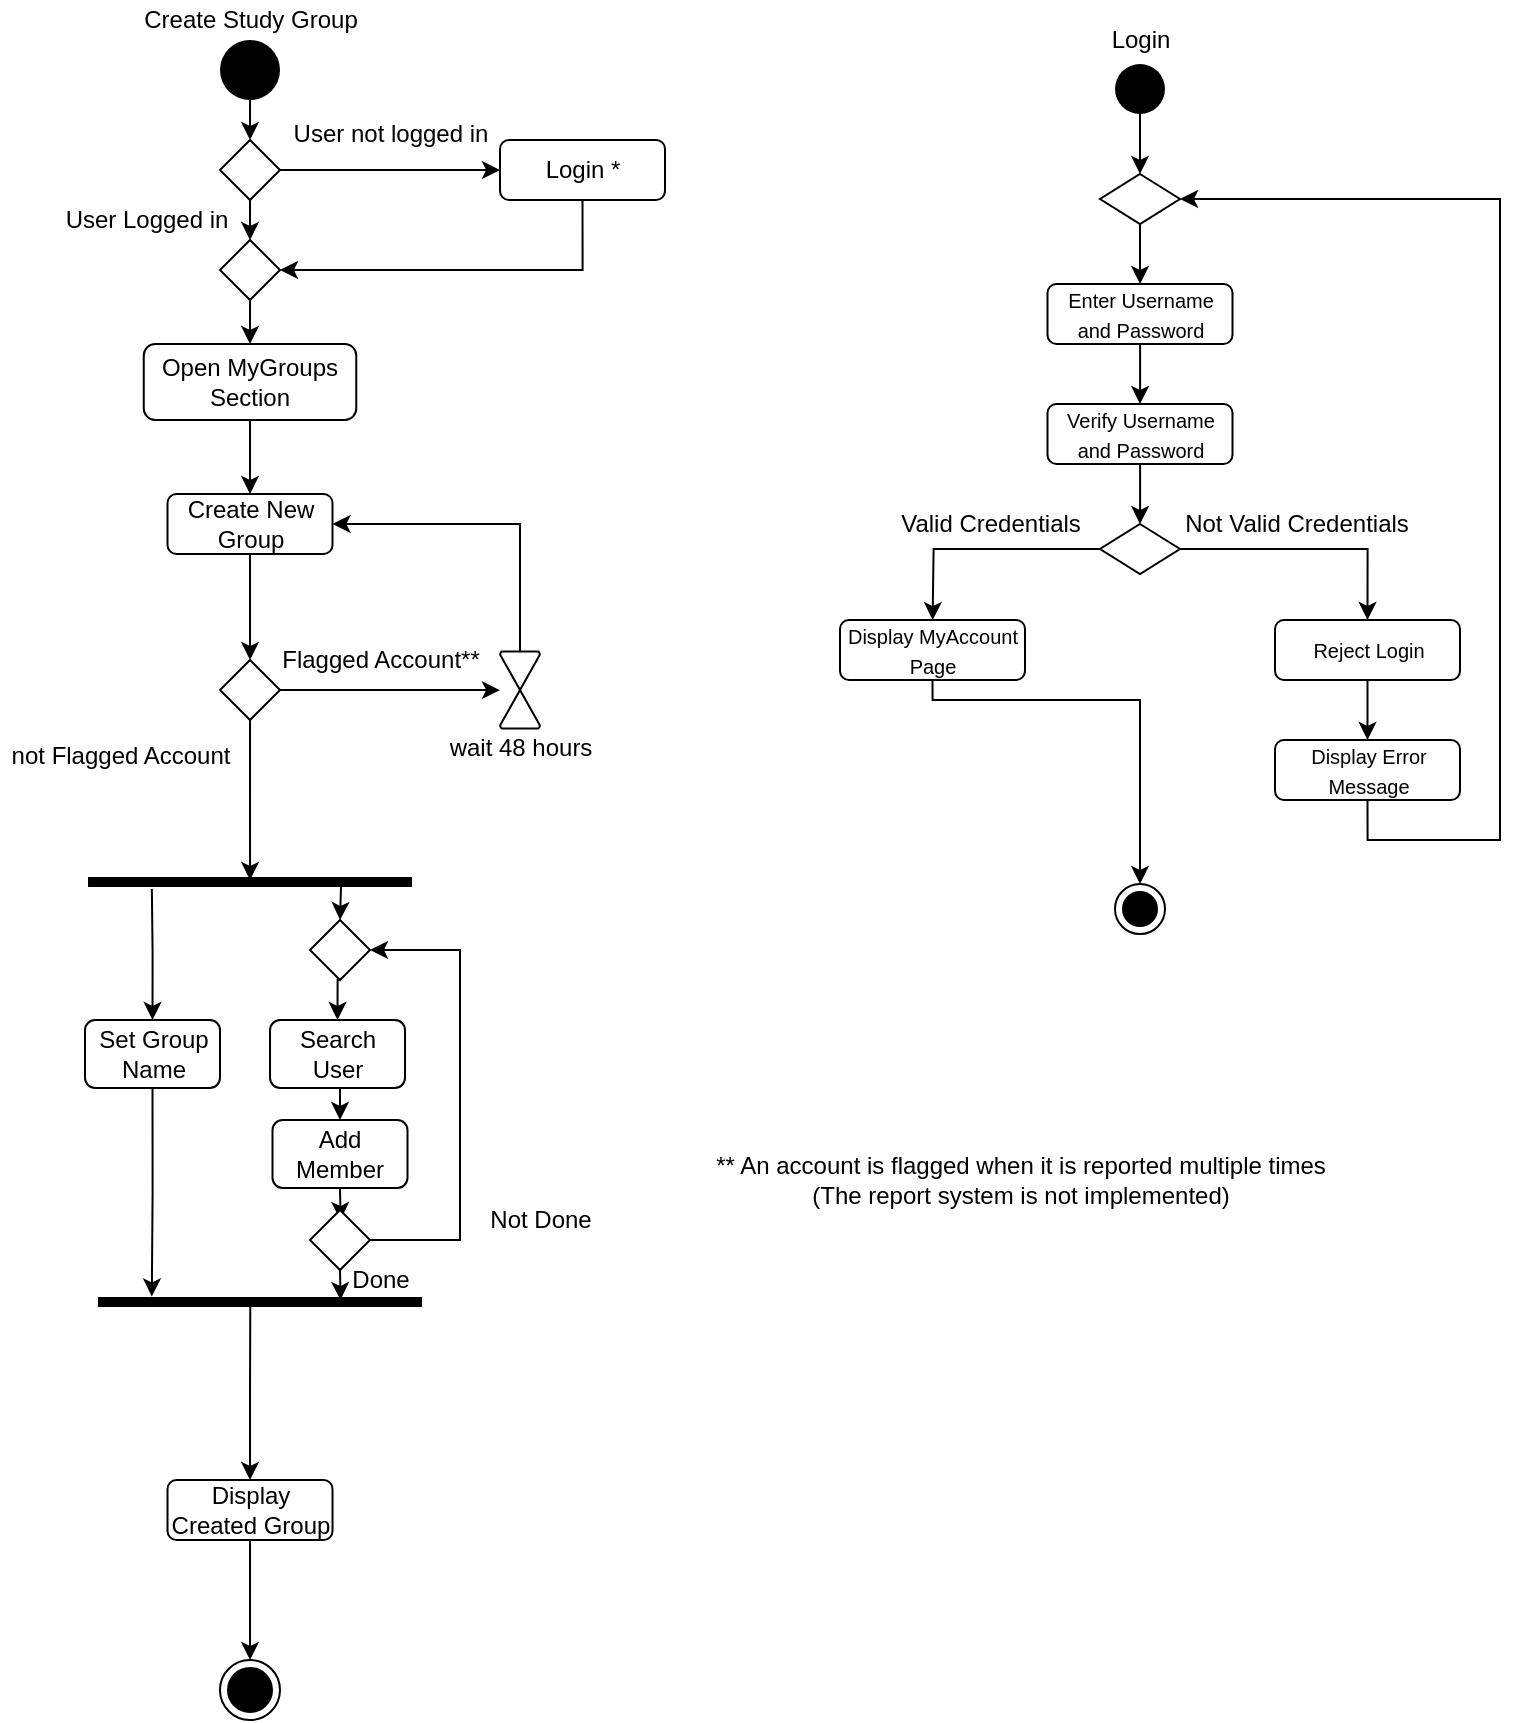 <mxfile version="14.3.1" type="github">
  <diagram id="r82NWTovZ3MH9WTUeBnZ" name="Page-1">
    <mxGraphModel dx="1635" dy="877" grid="1" gridSize="10" guides="1" tooltips="1" connect="1" arrows="1" fold="1" page="1" pageScale="1" pageWidth="827" pageHeight="1169" math="0" shadow="0">
      <root>
        <mxCell id="0" />
        <mxCell id="1" parent="0" />
        <mxCell id="fEHq1KyTzJvmrnyY4-3l-3" style="edgeStyle=orthogonalEdgeStyle;rounded=0;orthogonalLoop=1;jettySize=auto;html=1;exitX=0.5;exitY=1;exitDx=0;exitDy=0;entryX=0.5;entryY=0;entryDx=0;entryDy=0;" parent="1" source="puOc4fWGk2opNbul8G5w-1" target="fEHq1KyTzJvmrnyY4-3l-2" edge="1">
          <mxGeometry relative="1" as="geometry" />
        </mxCell>
        <mxCell id="puOc4fWGk2opNbul8G5w-1" value="" style="ellipse;fillColor=#000000;strokeColor=none;" parent="1" vertex="1">
          <mxGeometry x="160" y="50" width="30" height="30" as="geometry" />
        </mxCell>
        <mxCell id="puOc4fWGk2opNbul8G5w-2" value="Create Study Group" style="text;html=1;align=center;verticalAlign=middle;resizable=0;points=[];autosize=1;" parent="1" vertex="1">
          <mxGeometry x="115" y="30" width="120" height="20" as="geometry" />
        </mxCell>
        <mxCell id="puOc4fWGk2opNbul8G5w-5" style="edgeStyle=orthogonalEdgeStyle;rounded=0;orthogonalLoop=1;jettySize=auto;html=1;entryX=0.5;entryY=0;entryDx=0;entryDy=0;entryPerimeter=0;" parent="1" source="puOc4fWGk2opNbul8G5w-6" target="puOc4fWGk2opNbul8G5w-8" edge="1">
          <mxGeometry relative="1" as="geometry" />
        </mxCell>
        <mxCell id="puOc4fWGk2opNbul8G5w-6" value="" style="ellipse;fillColor=#000000;strokeColor=none;" parent="1" vertex="1">
          <mxGeometry x="607.5" y="62" width="25" height="25" as="geometry" />
        </mxCell>
        <mxCell id="puOc4fWGk2opNbul8G5w-7" style="edgeStyle=orthogonalEdgeStyle;rounded=0;orthogonalLoop=1;jettySize=auto;html=1;" parent="1" source="puOc4fWGk2opNbul8G5w-8" target="puOc4fWGk2opNbul8G5w-10" edge="1">
          <mxGeometry relative="1" as="geometry" />
        </mxCell>
        <mxCell id="puOc4fWGk2opNbul8G5w-8" value="" style="strokeWidth=1;html=1;shape=mxgraph.flowchart.decision;whiteSpace=wrap;fillColor=#ffffff;" parent="1" vertex="1">
          <mxGeometry x="600" y="117" width="40" height="25" as="geometry" />
        </mxCell>
        <mxCell id="puOc4fWGk2opNbul8G5w-9" style="edgeStyle=orthogonalEdgeStyle;rounded=0;orthogonalLoop=1;jettySize=auto;html=1;entryX=0.5;entryY=0;entryDx=0;entryDy=0;" parent="1" source="puOc4fWGk2opNbul8G5w-10" target="puOc4fWGk2opNbul8G5w-13" edge="1">
          <mxGeometry relative="1" as="geometry" />
        </mxCell>
        <mxCell id="puOc4fWGk2opNbul8G5w-10" value="&lt;span style=&quot;font-size: 10px&quot;&gt;Enter Username and Password&lt;/span&gt;" style="rounded=1;whiteSpace=wrap;html=1;strokeWidth=1;" parent="1" vertex="1">
          <mxGeometry x="573.75" y="172" width="92.5" height="30" as="geometry" />
        </mxCell>
        <mxCell id="puOc4fWGk2opNbul8G5w-11" value="Login" style="text;html=1;align=center;verticalAlign=middle;resizable=0;points=[];autosize=1;" parent="1" vertex="1">
          <mxGeometry x="600" y="40" width="40" height="20" as="geometry" />
        </mxCell>
        <mxCell id="puOc4fWGk2opNbul8G5w-12" style="edgeStyle=orthogonalEdgeStyle;rounded=0;orthogonalLoop=1;jettySize=auto;html=1;entryX=0.5;entryY=0;entryDx=0;entryDy=0;entryPerimeter=0;" parent="1" source="puOc4fWGk2opNbul8G5w-13" target="puOc4fWGk2opNbul8G5w-16" edge="1">
          <mxGeometry relative="1" as="geometry" />
        </mxCell>
        <mxCell id="puOc4fWGk2opNbul8G5w-13" value="&lt;span style=&quot;font-size: 10px&quot;&gt;Verify Username and Password&lt;/span&gt;" style="rounded=1;whiteSpace=wrap;html=1;strokeWidth=1;" parent="1" vertex="1">
          <mxGeometry x="573.75" y="232" width="92.5" height="30" as="geometry" />
        </mxCell>
        <mxCell id="puOc4fWGk2opNbul8G5w-14" style="edgeStyle=orthogonalEdgeStyle;rounded=0;orthogonalLoop=1;jettySize=auto;html=1;entryX=0.5;entryY=0;entryDx=0;entryDy=0;" parent="1" source="puOc4fWGk2opNbul8G5w-16" target="puOc4fWGk2opNbul8G5w-18" edge="1">
          <mxGeometry relative="1" as="geometry" />
        </mxCell>
        <mxCell id="puOc4fWGk2opNbul8G5w-15" style="edgeStyle=orthogonalEdgeStyle;rounded=0;orthogonalLoop=1;jettySize=auto;html=1;" parent="1" source="puOc4fWGk2opNbul8G5w-16" edge="1">
          <mxGeometry relative="1" as="geometry">
            <mxPoint x="516.3" y="340" as="targetPoint" />
          </mxGeometry>
        </mxCell>
        <mxCell id="puOc4fWGk2opNbul8G5w-16" value="" style="strokeWidth=1;html=1;shape=mxgraph.flowchart.decision;whiteSpace=wrap;fillColor=#ffffff;" parent="1" vertex="1">
          <mxGeometry x="600" y="292" width="40" height="25" as="geometry" />
        </mxCell>
        <mxCell id="puOc4fWGk2opNbul8G5w-17" style="edgeStyle=orthogonalEdgeStyle;rounded=0;orthogonalLoop=1;jettySize=auto;html=1;entryX=0.5;entryY=0;entryDx=0;entryDy=0;" parent="1" source="puOc4fWGk2opNbul8G5w-18" target="puOc4fWGk2opNbul8G5w-21" edge="1">
          <mxGeometry relative="1" as="geometry" />
        </mxCell>
        <mxCell id="puOc4fWGk2opNbul8G5w-18" value="&lt;span style=&quot;font-size: 10px&quot;&gt;Reject Login&lt;/span&gt;" style="rounded=1;whiteSpace=wrap;html=1;strokeWidth=1;" parent="1" vertex="1">
          <mxGeometry x="687.5" y="340" width="92.5" height="30" as="geometry" />
        </mxCell>
        <mxCell id="puOc4fWGk2opNbul8G5w-19" style="edgeStyle=orthogonalEdgeStyle;rounded=0;orthogonalLoop=1;jettySize=auto;html=1;entryX=0.5;entryY=0;entryDx=0;entryDy=0;exitX=0.5;exitY=1;exitDx=0;exitDy=0;" parent="1" target="puOc4fWGk2opNbul8G5w-22" edge="1">
          <mxGeometry relative="1" as="geometry">
            <mxPoint x="516.25" y="370" as="sourcePoint" />
            <Array as="points">
              <mxPoint x="516" y="380" />
              <mxPoint x="620" y="380" />
            </Array>
          </mxGeometry>
        </mxCell>
        <mxCell id="puOc4fWGk2opNbul8G5w-20" style="edgeStyle=orthogonalEdgeStyle;rounded=0;orthogonalLoop=1;jettySize=auto;html=1;exitX=0.5;exitY=1;exitDx=0;exitDy=0;entryX=1;entryY=0.5;entryDx=0;entryDy=0;entryPerimeter=0;" parent="1" source="puOc4fWGk2opNbul8G5w-21" target="puOc4fWGk2opNbul8G5w-8" edge="1">
          <mxGeometry relative="1" as="geometry">
            <Array as="points">
              <mxPoint x="734" y="450" />
              <mxPoint x="800" y="450" />
              <mxPoint x="800" y="130" />
            </Array>
          </mxGeometry>
        </mxCell>
        <mxCell id="puOc4fWGk2opNbul8G5w-21" value="&lt;span style=&quot;font-size: 10px&quot;&gt;Display Error Message&lt;/span&gt;" style="rounded=1;whiteSpace=wrap;html=1;strokeWidth=1;" parent="1" vertex="1">
          <mxGeometry x="687.5" y="400" width="92.5" height="30" as="geometry" />
        </mxCell>
        <mxCell id="puOc4fWGk2opNbul8G5w-22" value="" style="ellipse;html=1;shape=endState;fillColor=#000000;strokeColor=#000000;" parent="1" vertex="1">
          <mxGeometry x="607.5" y="472" width="25" height="25" as="geometry" />
        </mxCell>
        <mxCell id="puOc4fWGk2opNbul8G5w-23" value="&lt;span style=&quot;font-size: 10px&quot;&gt;Display MyAccount Page&lt;/span&gt;" style="rounded=1;whiteSpace=wrap;html=1;strokeWidth=1;" parent="1" vertex="1">
          <mxGeometry x="470" y="340" width="92.5" height="30" as="geometry" />
        </mxCell>
        <mxCell id="8ADt3O3Zo749AZDl1Bpr-12" style="edgeStyle=orthogonalEdgeStyle;rounded=0;orthogonalLoop=1;jettySize=auto;html=1;exitX=0.5;exitY=1;exitDx=0;exitDy=0;entryX=0.5;entryY=0;entryDx=0;entryDy=0;" edge="1" parent="1" source="puOc4fWGk2opNbul8G5w-24" target="puOc4fWGk2opNbul8G5w-25">
          <mxGeometry relative="1" as="geometry" />
        </mxCell>
        <mxCell id="puOc4fWGk2opNbul8G5w-24" value="Open MyGroups Section&lt;span style=&quot;color: rgba(0 , 0 , 0 , 0) ; font-family: monospace ; font-size: 0px&quot;&gt;%3CmxGraphModel%3E%3Croot%3E%3CmxCell%20id%3D%220%22%2F%3E%3CmxCell%20id%3D%221%22%20parent%3D%220%22%2F%3E%3CmxCell%20id%3D%222%22%20value%3D%22Login%20*%22%20style%3D%22rounded%3D1%3BwhiteSpace%3Dwrap%3Bhtml%3D1%3B%22%20vertex%3D%221%22%20parent%3D%221%22%3E%3CmxGeometry%20x%3D%22133.75%22%20y%3D%22120%22%20width%3D%2282.5%22%20height%3D%2230%22%20as%3D%22geometry%22%2F%3E%3C%2FmxCell%3E%3C%2Froot%3E%3C%2FmxGraphModel%3E&lt;/span&gt;&lt;span style=&quot;color: rgba(0 , 0 , 0 , 0) ; font-family: monospace ; font-size: 0px&quot;&gt;%3CmxGraphModel%3E%3Croot%3E%3CmxCell%20id%3D%220%22%2F%3E%3CmxCell%20id%3D%221%22%20parent%3D%220%22%2F%3E%3CmxCell%20id%3D%222%22%20value%3D%22Login%20*%22%20style%3D%22rounded%3D1%3BwhiteSpace%3Dwrap%3Bhtml%3D1%3B%22%20vertex%3D%221%22%20parent%3D%221%22%3E%3CmxGeometry%20x%3D%22133.75%22%20y%3D%22120%22%20width%3D%2282.5%22%20height%3D%2230%22%20as%3D%22geometry%22%2F%3E%3C%2FmxCell%3E%3C%2Froot%3E%3C%2FmxGraphModel%3E&lt;/span&gt;" style="rounded=1;whiteSpace=wrap;html=1;" parent="1" vertex="1">
          <mxGeometry x="121.88" y="202" width="106.25" height="38" as="geometry" />
        </mxCell>
        <mxCell id="8ADt3O3Zo749AZDl1Bpr-14" style="edgeStyle=orthogonalEdgeStyle;rounded=0;orthogonalLoop=1;jettySize=auto;html=1;exitX=0.5;exitY=1;exitDx=0;exitDy=0;entryX=0.5;entryY=0;entryDx=0;entryDy=0;" edge="1" parent="1" source="puOc4fWGk2opNbul8G5w-25" target="8ADt3O3Zo749AZDl1Bpr-1">
          <mxGeometry relative="1" as="geometry" />
        </mxCell>
        <mxCell id="puOc4fWGk2opNbul8G5w-25" value="Create New Group" style="rounded=1;whiteSpace=wrap;html=1;" parent="1" vertex="1">
          <mxGeometry x="133.75" y="277" width="82.5" height="30" as="geometry" />
        </mxCell>
        <mxCell id="puOc4fWGk2opNbul8G5w-42" value="" style="ellipse;html=1;shape=endState;fillColor=#000000;strokeColor=#000000;" parent="1" vertex="1">
          <mxGeometry x="160" y="860" width="30" height="30" as="geometry" />
        </mxCell>
        <mxCell id="puOc4fWGk2opNbul8G5w-46" style="edgeStyle=orthogonalEdgeStyle;rounded=0;orthogonalLoop=1;jettySize=auto;html=1;exitX=0.5;exitY=1;exitDx=0;exitDy=0;entryX=0.5;entryY=0;entryDx=0;entryDy=0;" parent="1" source="puOc4fWGk2opNbul8G5w-43" edge="1">
          <mxGeometry relative="1" as="geometry">
            <mxPoint x="175" y="860" as="targetPoint" />
          </mxGeometry>
        </mxCell>
        <mxCell id="8ADt3O3Zo749AZDl1Bpr-38" style="edgeStyle=orthogonalEdgeStyle;rounded=0;orthogonalLoop=1;jettySize=auto;html=1;exitX=0.5;exitY=0;exitDx=0;exitDy=0;entryX=0.3;entryY=0.53;entryDx=0;entryDy=0;entryPerimeter=0;startArrow=classic;startFill=1;endArrow=none;endFill=0;" edge="1" parent="1" source="puOc4fWGk2opNbul8G5w-43" target="8ADt3O3Zo749AZDl1Bpr-20">
          <mxGeometry relative="1" as="geometry" />
        </mxCell>
        <mxCell id="puOc4fWGk2opNbul8G5w-43" value="Display Created Group" style="rounded=1;whiteSpace=wrap;html=1;" parent="1" vertex="1">
          <mxGeometry x="133.76" y="770" width="82.5" height="30" as="geometry" />
        </mxCell>
        <mxCell id="fEHq1KyTzJvmrnyY4-3l-5" style="edgeStyle=orthogonalEdgeStyle;rounded=0;orthogonalLoop=1;jettySize=auto;html=1;exitX=0.5;exitY=1;exitDx=0;exitDy=0;" parent="1" source="fEHq1KyTzJvmrnyY4-3l-2" edge="1">
          <mxGeometry relative="1" as="geometry">
            <mxPoint x="175" y="150" as="targetPoint" />
          </mxGeometry>
        </mxCell>
        <mxCell id="fEHq1KyTzJvmrnyY4-3l-9" style="edgeStyle=orthogonalEdgeStyle;rounded=0;orthogonalLoop=1;jettySize=auto;html=1;exitX=1;exitY=0.5;exitDx=0;exitDy=0;entryX=0;entryY=0.5;entryDx=0;entryDy=0;" parent="1" source="fEHq1KyTzJvmrnyY4-3l-2" target="fEHq1KyTzJvmrnyY4-3l-10" edge="1">
          <mxGeometry relative="1" as="geometry">
            <mxPoint x="270" y="115" as="targetPoint" />
          </mxGeometry>
        </mxCell>
        <mxCell id="fEHq1KyTzJvmrnyY4-3l-2" value="" style="rhombus;" parent="1" vertex="1">
          <mxGeometry x="160" y="100" width="30" height="30" as="geometry" />
        </mxCell>
        <mxCell id="fEHq1KyTzJvmrnyY4-3l-8" style="edgeStyle=orthogonalEdgeStyle;rounded=0;orthogonalLoop=1;jettySize=auto;html=1;exitX=0.5;exitY=1;exitDx=0;exitDy=0;entryX=0.5;entryY=0;entryDx=0;entryDy=0;" parent="1" source="fEHq1KyTzJvmrnyY4-3l-6" target="puOc4fWGk2opNbul8G5w-24" edge="1">
          <mxGeometry relative="1" as="geometry" />
        </mxCell>
        <mxCell id="fEHq1KyTzJvmrnyY4-3l-6" value="" style="rhombus;" parent="1" vertex="1">
          <mxGeometry x="160" y="150" width="30" height="30" as="geometry" />
        </mxCell>
        <mxCell id="fEHq1KyTzJvmrnyY4-3l-11" style="edgeStyle=orthogonalEdgeStyle;rounded=0;orthogonalLoop=1;jettySize=auto;html=1;exitX=0.5;exitY=1;exitDx=0;exitDy=0;entryX=1;entryY=0.5;entryDx=0;entryDy=0;" parent="1" source="fEHq1KyTzJvmrnyY4-3l-10" target="fEHq1KyTzJvmrnyY4-3l-6" edge="1">
          <mxGeometry relative="1" as="geometry" />
        </mxCell>
        <mxCell id="fEHq1KyTzJvmrnyY4-3l-10" value="Login *" style="rounded=1;whiteSpace=wrap;html=1;" parent="1" vertex="1">
          <mxGeometry x="300" y="100" width="82.5" height="30" as="geometry" />
        </mxCell>
        <mxCell id="fEHq1KyTzJvmrnyY4-3l-12" value="User Logged in" style="text;html=1;align=center;verticalAlign=middle;resizable=0;points=[];autosize=1;" parent="1" vertex="1">
          <mxGeometry x="72.5" y="130" width="100" height="20" as="geometry" />
        </mxCell>
        <mxCell id="fEHq1KyTzJvmrnyY4-3l-13" value="User not logged in" style="text;html=1;align=center;verticalAlign=middle;resizable=0;points=[];autosize=1;" parent="1" vertex="1">
          <mxGeometry x="190" y="87" width="110" height="20" as="geometry" />
        </mxCell>
        <mxCell id="fEHq1KyTzJvmrnyY4-3l-14" value="Not Valid Credentials" style="text;html=1;align=center;verticalAlign=middle;resizable=0;points=[];autosize=1;" parent="1" vertex="1">
          <mxGeometry x="632.5" y="282" width="130" height="20" as="geometry" />
        </mxCell>
        <mxCell id="fEHq1KyTzJvmrnyY4-3l-15" value="Valid Credentials" style="text;html=1;align=center;verticalAlign=middle;resizable=0;points=[];autosize=1;" parent="1" vertex="1">
          <mxGeometry x="490" y="282" width="110" height="20" as="geometry" />
        </mxCell>
        <mxCell id="8ADt3O3Zo749AZDl1Bpr-6" style="edgeStyle=orthogonalEdgeStyle;rounded=0;orthogonalLoop=1;jettySize=auto;html=1;exitX=1;exitY=0.5;exitDx=0;exitDy=0;" edge="1" parent="1" source="8ADt3O3Zo749AZDl1Bpr-1">
          <mxGeometry relative="1" as="geometry">
            <mxPoint x="300" y="375.069" as="targetPoint" />
          </mxGeometry>
        </mxCell>
        <mxCell id="8ADt3O3Zo749AZDl1Bpr-15" style="edgeStyle=orthogonalEdgeStyle;rounded=0;orthogonalLoop=1;jettySize=auto;html=1;exitX=0.5;exitY=1;exitDx=0;exitDy=0;" edge="1" parent="1" source="8ADt3O3Zo749AZDl1Bpr-1">
          <mxGeometry relative="1" as="geometry">
            <mxPoint x="175.029" y="470" as="targetPoint" />
          </mxGeometry>
        </mxCell>
        <mxCell id="8ADt3O3Zo749AZDl1Bpr-1" value="" style="rhombus;" vertex="1" parent="1">
          <mxGeometry x="160.01" y="360" width="30" height="30" as="geometry" />
        </mxCell>
        <mxCell id="8ADt3O3Zo749AZDl1Bpr-5" value="not Flagged Account" style="text;html=1;align=center;verticalAlign=middle;resizable=0;points=[];autosize=1;" vertex="1" parent="1">
          <mxGeometry x="50" y="398" width="120" height="20" as="geometry" />
        </mxCell>
        <mxCell id="8ADt3O3Zo749AZDl1Bpr-7" value="Flagged Account**" style="text;html=1;align=center;verticalAlign=middle;resizable=0;points=[];autosize=1;" vertex="1" parent="1">
          <mxGeometry x="185.01" y="350" width="110" height="20" as="geometry" />
        </mxCell>
        <mxCell id="8ADt3O3Zo749AZDl1Bpr-16" style="edgeStyle=orthogonalEdgeStyle;rounded=0;orthogonalLoop=1;jettySize=auto;html=1;exitX=0.5;exitY=0;exitDx=0;exitDy=0;exitPerimeter=0;entryX=1;entryY=0.5;entryDx=0;entryDy=0;" edge="1" parent="1" source="8ADt3O3Zo749AZDl1Bpr-8" target="puOc4fWGk2opNbul8G5w-25">
          <mxGeometry relative="1" as="geometry" />
        </mxCell>
        <mxCell id="8ADt3O3Zo749AZDl1Bpr-8" value="" style="verticalLabelPosition=bottom;verticalAlign=top;html=1;shape=mxgraph.flowchart.collate;" vertex="1" parent="1">
          <mxGeometry x="300" y="355.75" width="19.99" height="38.5" as="geometry" />
        </mxCell>
        <mxCell id="8ADt3O3Zo749AZDl1Bpr-9" value="wait 48 hours" style="text;html=1;align=center;verticalAlign=middle;resizable=0;points=[];autosize=1;" vertex="1" parent="1">
          <mxGeometry x="264.99" y="394.25" width="90" height="20" as="geometry" />
        </mxCell>
        <mxCell id="8ADt3O3Zo749AZDl1Bpr-17" value="** An account is flagged when it is reported multiple times&lt;br&gt;(The report system is not implemented)" style="text;html=1;align=center;verticalAlign=middle;resizable=0;points=[];autosize=1;" vertex="1" parent="1">
          <mxGeometry x="400" y="605" width="320" height="30" as="geometry" />
        </mxCell>
        <mxCell id="8ADt3O3Zo749AZDl1Bpr-19" value="" style="html=1;points=[];perimeter=orthogonalPerimeter;fillColor=#000000;strokeColor=none;rotation=90;" vertex="1" parent="1">
          <mxGeometry x="172.51" y="390" width="5" height="162" as="geometry" />
        </mxCell>
        <mxCell id="8ADt3O3Zo749AZDl1Bpr-20" value="" style="html=1;points=[];perimeter=orthogonalPerimeter;fillColor=#000000;strokeColor=none;rotation=90;" vertex="1" parent="1">
          <mxGeometry x="177.51" y="600" width="5" height="162" as="geometry" />
        </mxCell>
        <mxCell id="8ADt3O3Zo749AZDl1Bpr-34" style="edgeStyle=orthogonalEdgeStyle;rounded=0;orthogonalLoop=1;jettySize=auto;html=1;exitX=0.5;exitY=1;exitDx=0;exitDy=0;entryX=-0.051;entryY=0.834;entryDx=0;entryDy=0;entryPerimeter=0;startArrow=none;startFill=0;endArrow=classic;endFill=1;" edge="1" parent="1" source="8ADt3O3Zo749AZDl1Bpr-22" target="8ADt3O3Zo749AZDl1Bpr-20">
          <mxGeometry relative="1" as="geometry" />
        </mxCell>
        <mxCell id="8ADt3O3Zo749AZDl1Bpr-35" style="edgeStyle=orthogonalEdgeStyle;rounded=0;orthogonalLoop=1;jettySize=auto;html=1;exitX=0.5;exitY=0;exitDx=0;exitDy=0;entryX=1.187;entryY=0.803;entryDx=0;entryDy=0;entryPerimeter=0;startArrow=classic;startFill=1;endArrow=none;endFill=0;" edge="1" parent="1" source="8ADt3O3Zo749AZDl1Bpr-22" target="8ADt3O3Zo749AZDl1Bpr-19">
          <mxGeometry relative="1" as="geometry" />
        </mxCell>
        <mxCell id="8ADt3O3Zo749AZDl1Bpr-22" value="Set Group Name" style="rounded=1;whiteSpace=wrap;html=1;" vertex="1" parent="1">
          <mxGeometry x="92.5" y="540" width="67.5" height="34" as="geometry" />
        </mxCell>
        <mxCell id="8ADt3O3Zo749AZDl1Bpr-28" style="edgeStyle=orthogonalEdgeStyle;rounded=0;orthogonalLoop=1;jettySize=auto;html=1;exitX=0.5;exitY=1;exitDx=0;exitDy=0;entryX=0.5;entryY=0;entryDx=0;entryDy=0;" edge="1" parent="1" source="8ADt3O3Zo749AZDl1Bpr-24" target="8ADt3O3Zo749AZDl1Bpr-25">
          <mxGeometry relative="1" as="geometry" />
        </mxCell>
        <mxCell id="8ADt3O3Zo749AZDl1Bpr-32" style="edgeStyle=orthogonalEdgeStyle;rounded=0;orthogonalLoop=1;jettySize=auto;html=1;exitX=0.5;exitY=0;exitDx=0;exitDy=0;entryX=0.806;entryY=0.219;entryDx=0;entryDy=0;entryPerimeter=0;startArrow=classic;startFill=1;endArrow=none;endFill=0;" edge="1" parent="1" source="8ADt3O3Zo749AZDl1Bpr-24" target="8ADt3O3Zo749AZDl1Bpr-19">
          <mxGeometry relative="1" as="geometry" />
        </mxCell>
        <mxCell id="8ADt3O3Zo749AZDl1Bpr-24" value="" style="rhombus;" vertex="1" parent="1">
          <mxGeometry x="205" y="490" width="30" height="30" as="geometry" />
        </mxCell>
        <mxCell id="8ADt3O3Zo749AZDl1Bpr-27" style="edgeStyle=orthogonalEdgeStyle;rounded=0;orthogonalLoop=1;jettySize=auto;html=1;exitX=0.5;exitY=1;exitDx=0;exitDy=0;entryX=0.5;entryY=0;entryDx=0;entryDy=0;" edge="1" parent="1" source="8ADt3O3Zo749AZDl1Bpr-25" target="8ADt3O3Zo749AZDl1Bpr-26">
          <mxGeometry relative="1" as="geometry" />
        </mxCell>
        <mxCell id="8ADt3O3Zo749AZDl1Bpr-25" value="Search&lt;br&gt;User" style="rounded=1;whiteSpace=wrap;html=1;" vertex="1" parent="1">
          <mxGeometry x="185.01" y="540" width="67.5" height="34" as="geometry" />
        </mxCell>
        <mxCell id="8ADt3O3Zo749AZDl1Bpr-29" style="edgeStyle=orthogonalEdgeStyle;rounded=0;orthogonalLoop=1;jettySize=auto;html=1;exitX=0.5;exitY=1;exitDx=0;exitDy=0;" edge="1" parent="1" source="8ADt3O3Zo749AZDl1Bpr-26">
          <mxGeometry relative="1" as="geometry">
            <mxPoint x="220.286" y="640" as="targetPoint" />
          </mxGeometry>
        </mxCell>
        <mxCell id="8ADt3O3Zo749AZDl1Bpr-26" value="Add Member" style="rounded=1;whiteSpace=wrap;html=1;" vertex="1" parent="1">
          <mxGeometry x="186.25" y="590" width="67.5" height="34" as="geometry" />
        </mxCell>
        <mxCell id="8ADt3O3Zo749AZDl1Bpr-31" style="edgeStyle=orthogonalEdgeStyle;rounded=0;orthogonalLoop=1;jettySize=auto;html=1;exitX=1;exitY=0.5;exitDx=0;exitDy=0;entryX=1;entryY=0.5;entryDx=0;entryDy=0;" edge="1" parent="1" source="8ADt3O3Zo749AZDl1Bpr-30" target="8ADt3O3Zo749AZDl1Bpr-24">
          <mxGeometry relative="1" as="geometry">
            <mxPoint x="270" y="520" as="targetPoint" />
            <Array as="points">
              <mxPoint x="280" y="650" />
              <mxPoint x="280" y="505" />
            </Array>
          </mxGeometry>
        </mxCell>
        <mxCell id="8ADt3O3Zo749AZDl1Bpr-33" style="edgeStyle=orthogonalEdgeStyle;rounded=0;orthogonalLoop=1;jettySize=auto;html=1;exitX=0.5;exitY=1;exitDx=0;exitDy=0;startArrow=none;startFill=0;endArrow=classic;endFill=1;" edge="1" parent="1" source="8ADt3O3Zo749AZDl1Bpr-30">
          <mxGeometry relative="1" as="geometry">
            <mxPoint x="220.286" y="680" as="targetPoint" />
          </mxGeometry>
        </mxCell>
        <mxCell id="8ADt3O3Zo749AZDl1Bpr-30" value="" style="rhombus;" vertex="1" parent="1">
          <mxGeometry x="205" y="635" width="30" height="30" as="geometry" />
        </mxCell>
        <mxCell id="8ADt3O3Zo749AZDl1Bpr-36" value="Not Done" style="text;html=1;align=center;verticalAlign=middle;resizable=0;points=[];autosize=1;" vertex="1" parent="1">
          <mxGeometry x="284.99" y="630" width="70" height="20" as="geometry" />
        </mxCell>
        <mxCell id="8ADt3O3Zo749AZDl1Bpr-37" value="Done" style="text;html=1;align=center;verticalAlign=middle;resizable=0;points=[];autosize=1;" vertex="1" parent="1">
          <mxGeometry x="220" y="660" width="40" height="20" as="geometry" />
        </mxCell>
      </root>
    </mxGraphModel>
  </diagram>
</mxfile>
